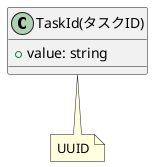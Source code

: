 @startuml TaskId

class "TaskId(タスクID)" as TaskId {
    + value: string
}

note bottom of TaskId
    UUID
end note

@enduml